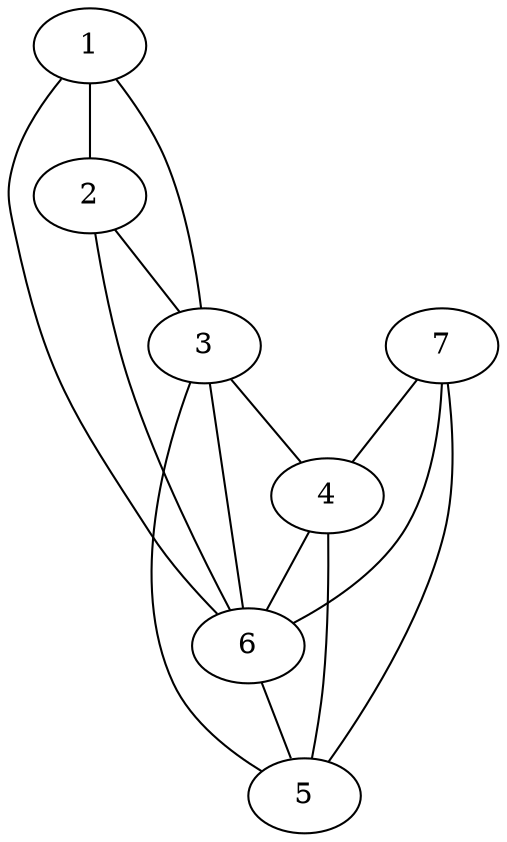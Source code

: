graph pdb1k04 {
	1	 [aaLength=22,
		sequence=vanDerWaals,
		type=0];
	2	 [aaLength=3,
		sequence=vanDerWaals,
		type=0];
	1 -- 2	 [distance0="29.74848",
		frequency=1,
		type0=1];
	3	 [aaLength=24,
		sequence=vanDerWaals,
		type=0];
	1 -- 3	 [distance0="32.6404",
		frequency=1,
		type0=2];
	6	 [aaLength=29,
		sequence=vanDerWaals,
		type=0];
	1 -- 6	 [distance0="63.01986",
		frequency=1,
		type0=3];
	2 -- 3	 [distance0="21.04995",
		distance1="0.0",
		frequency=2,
		type0=1,
		type1=5];
	2 -- 6	 [distance0="38.12478",
		frequency=1,
		type0=3];
	4	 [aaLength=3,
		sequence=vanDerWaals,
		type=0];
	3 -- 4	 [distance0="32.04438",
		distance1="0.0",
		frequency=2,
		type0=2,
		type1=5];
	5	 [aaLength=3,
		sequence=vanDerWaals,
		type=0];
	4 -- 5	 [distance0="8.932984",
		distance1="0.0",
		frequency=2,
		type0=1,
		type1=5];
	4 -- 6	 [distance0="26.51769",
		frequency=1,
		type0=2];
	5 -- 3	 [distance0="36.49529",
		frequency=1,
		type0=3];
	6 -- 3	 [distance0="32.72559",
		frequency=1,
		type0=3];
	6 -- 5	 [distance0="24.87548",
		frequency=1,
		type0=1];
	7	 [aaLength=35,
		sequence=vanDerWaals,
		type=0];
	7 -- 4	 [distance0="44.37356",
		frequency=1,
		type0=3];
	7 -- 5	 [distance0="40.94476",
		frequency=1,
		type0=2];
	7 -- 6	 [distance0="33.40894",
		frequency=1,
		type0=1];
}
